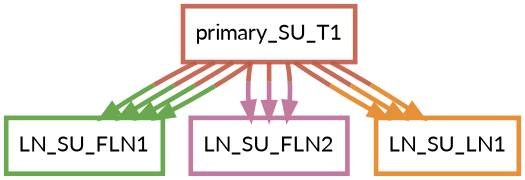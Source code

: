 digraph  {
dpi=600;size=3.5;
LN_SU_FLN1 [color="#6aa84fff", fillcolor=white, fontname=Lato, penwidth="3.0", shape=box];
LN_SU_FLN2 [color="#c27ba0ff", fillcolor=white, fontname=Lato, penwidth="3.0", shape=box];
LN_SU_LN1 [color="#e69138ff", fillcolor=white, fontname=Lato, penwidth="3.0", shape=box];
primary_SU_T1 [color="#be5742e1", fillcolor=white, fontname=Lato, penwidth="3.0", shape=box];
primary_SU_T1 -> LN_SU_FLN1  [color="#be5742e1;0.5:#6aa84fff", key=0, penwidth=3];
primary_SU_T1 -> LN_SU_FLN1  [color="#be5742e1;0.5:#6aa84fff", key=1, penwidth=3];
primary_SU_T1 -> LN_SU_FLN1  [color="#be5742e1;0.5:#6aa84fff", key=2, penwidth=3];
primary_SU_T1 -> LN_SU_FLN1  [color="#be5742e1;0.5:#6aa84fff", key=3, penwidth=3];
primary_SU_T1 -> LN_SU_FLN2  [color="#be5742e1;0.5:#c27ba0ff", key=0, penwidth=3];
primary_SU_T1 -> LN_SU_FLN2  [color="#be5742e1;0.5:#c27ba0ff", key=1, penwidth=3];
primary_SU_T1 -> LN_SU_FLN2  [color="#be5742e1;0.5:#c27ba0ff", key=2, penwidth=3];
primary_SU_T1 -> LN_SU_LN1  [color="#be5742e1;0.5:#e69138ff", key=0, penwidth=3];
primary_SU_T1 -> LN_SU_LN1  [color="#be5742e1;0.5:#e69138ff", key=1, penwidth=3];
primary_SU_T1 -> LN_SU_LN1  [color="#be5742e1;0.5:#e69138ff", key=2, penwidth=3];
}
